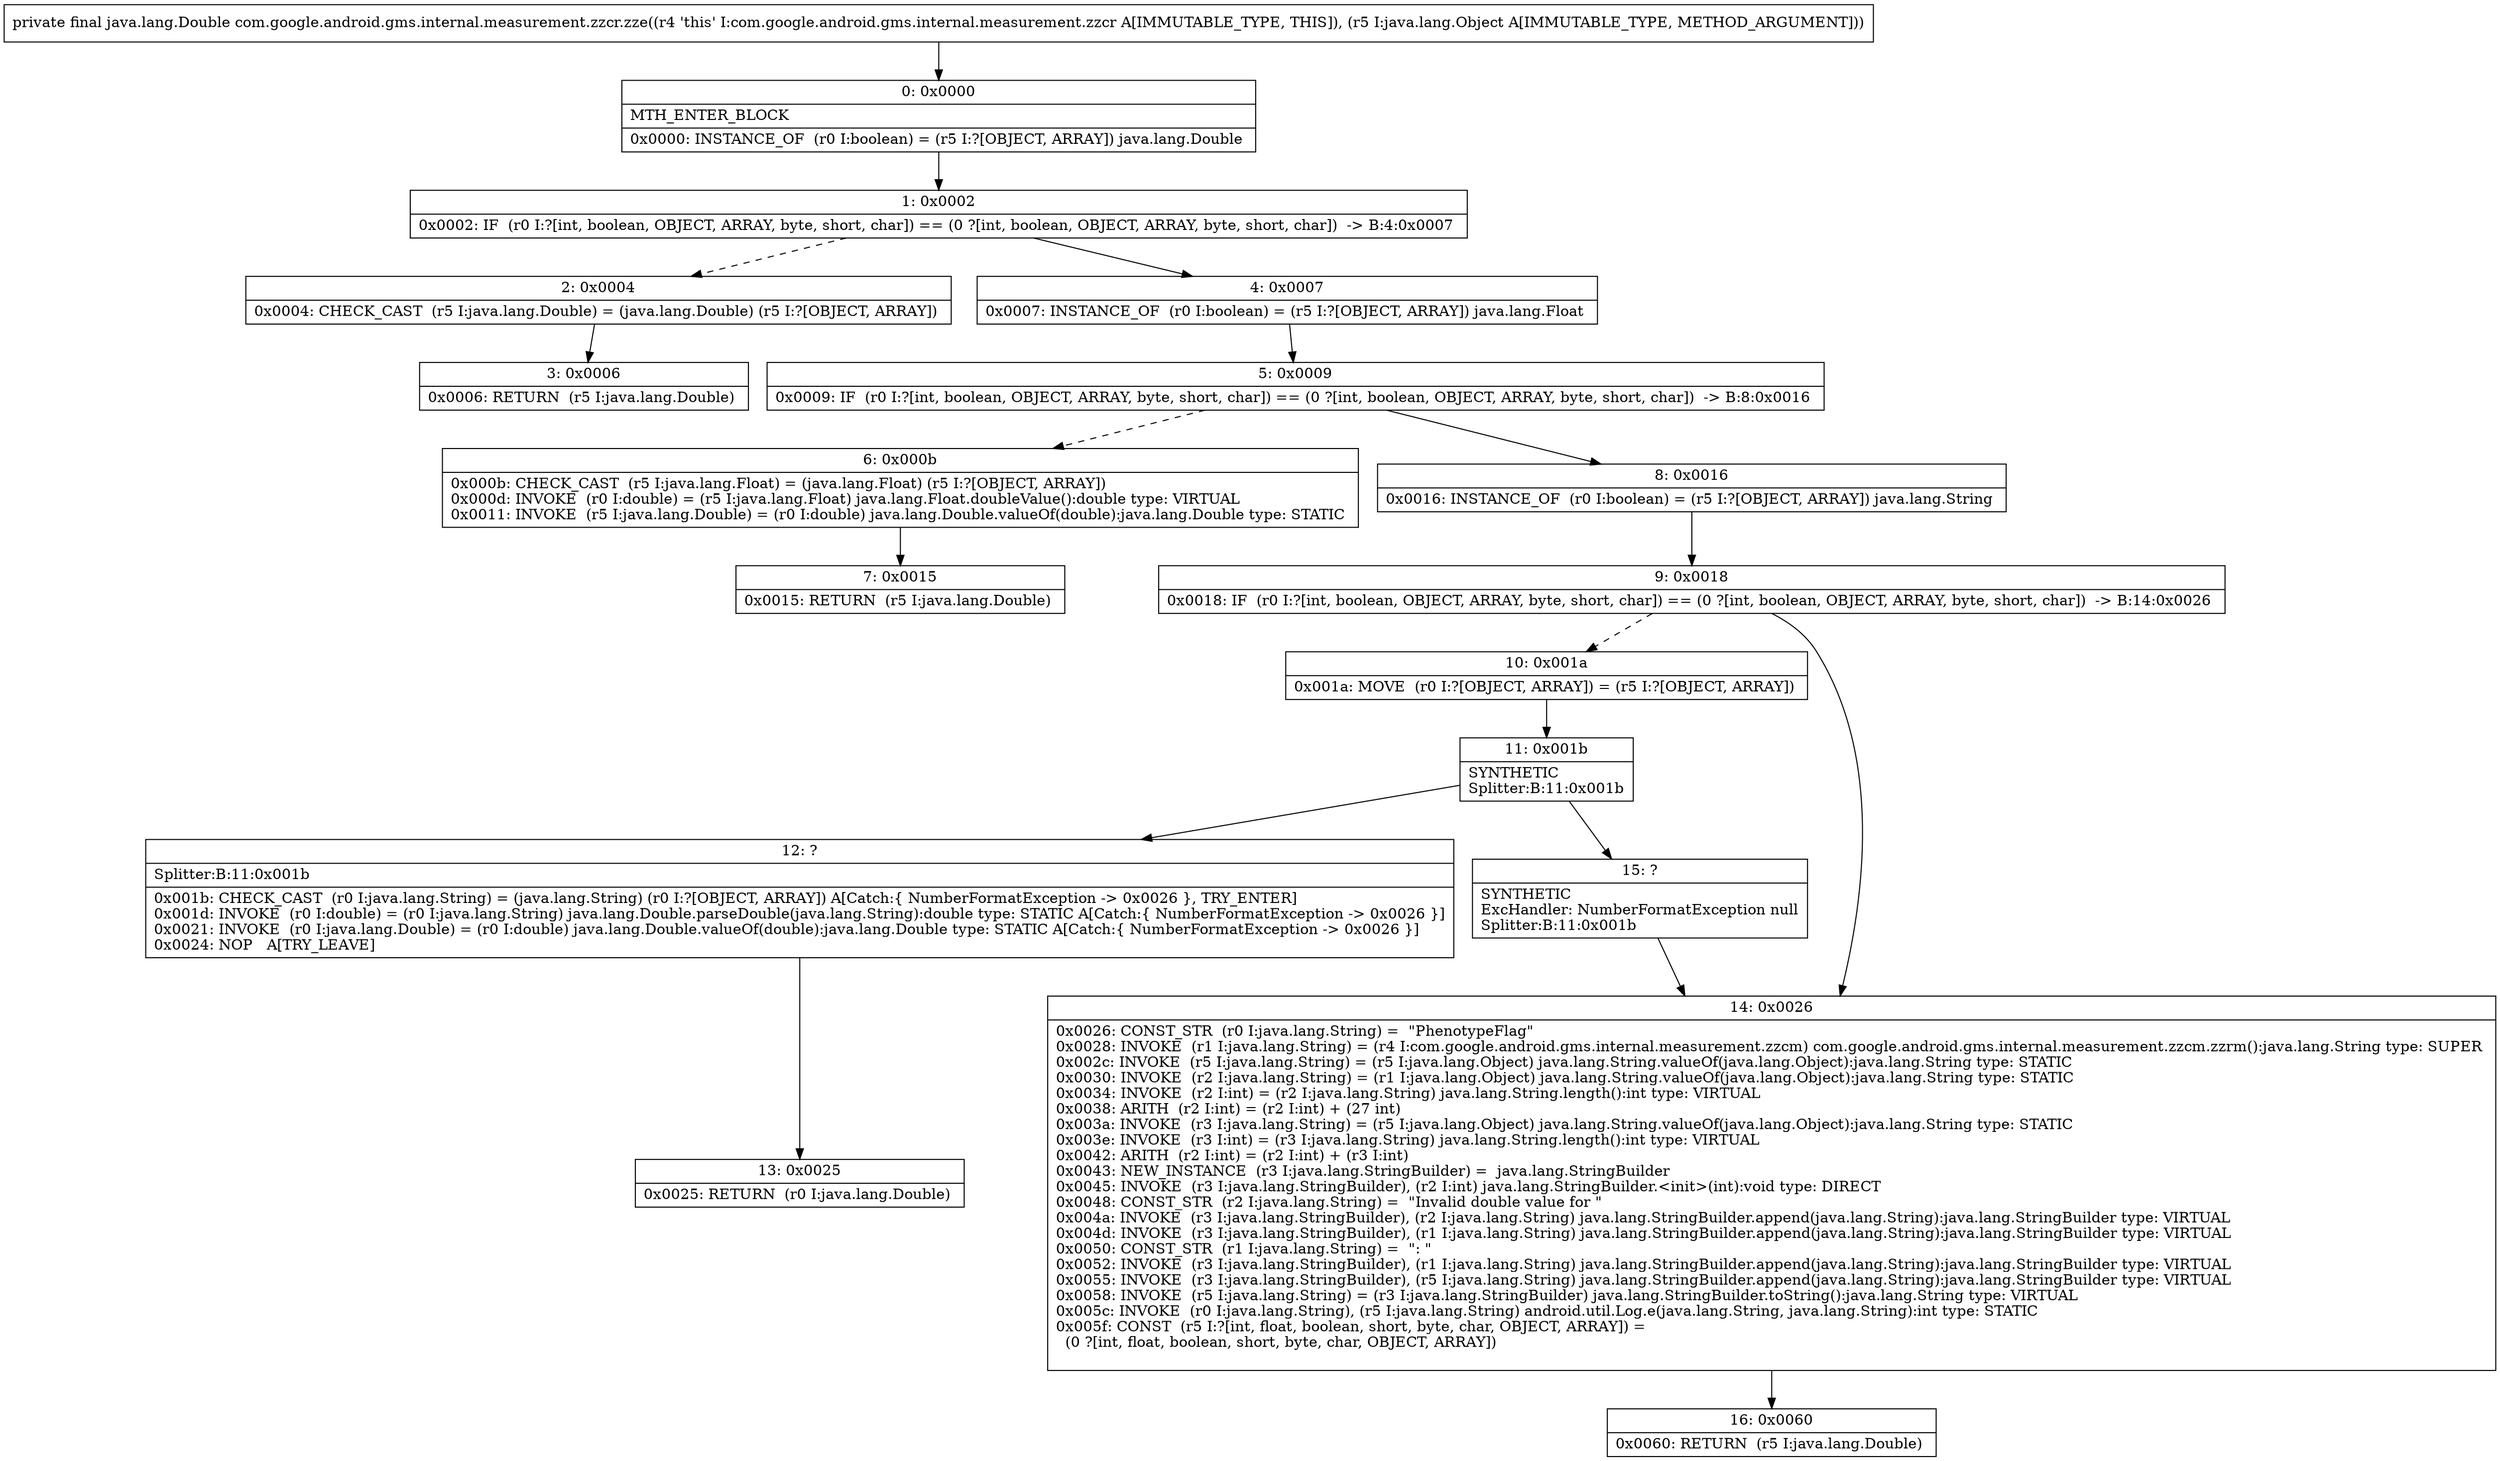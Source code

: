 digraph "CFG forcom.google.android.gms.internal.measurement.zzcr.zze(Ljava\/lang\/Object;)Ljava\/lang\/Double;" {
Node_0 [shape=record,label="{0\:\ 0x0000|MTH_ENTER_BLOCK\l|0x0000: INSTANCE_OF  (r0 I:boolean) = (r5 I:?[OBJECT, ARRAY]) java.lang.Double \l}"];
Node_1 [shape=record,label="{1\:\ 0x0002|0x0002: IF  (r0 I:?[int, boolean, OBJECT, ARRAY, byte, short, char]) == (0 ?[int, boolean, OBJECT, ARRAY, byte, short, char])  \-\> B:4:0x0007 \l}"];
Node_2 [shape=record,label="{2\:\ 0x0004|0x0004: CHECK_CAST  (r5 I:java.lang.Double) = (java.lang.Double) (r5 I:?[OBJECT, ARRAY]) \l}"];
Node_3 [shape=record,label="{3\:\ 0x0006|0x0006: RETURN  (r5 I:java.lang.Double) \l}"];
Node_4 [shape=record,label="{4\:\ 0x0007|0x0007: INSTANCE_OF  (r0 I:boolean) = (r5 I:?[OBJECT, ARRAY]) java.lang.Float \l}"];
Node_5 [shape=record,label="{5\:\ 0x0009|0x0009: IF  (r0 I:?[int, boolean, OBJECT, ARRAY, byte, short, char]) == (0 ?[int, boolean, OBJECT, ARRAY, byte, short, char])  \-\> B:8:0x0016 \l}"];
Node_6 [shape=record,label="{6\:\ 0x000b|0x000b: CHECK_CAST  (r5 I:java.lang.Float) = (java.lang.Float) (r5 I:?[OBJECT, ARRAY]) \l0x000d: INVOKE  (r0 I:double) = (r5 I:java.lang.Float) java.lang.Float.doubleValue():double type: VIRTUAL \l0x0011: INVOKE  (r5 I:java.lang.Double) = (r0 I:double) java.lang.Double.valueOf(double):java.lang.Double type: STATIC \l}"];
Node_7 [shape=record,label="{7\:\ 0x0015|0x0015: RETURN  (r5 I:java.lang.Double) \l}"];
Node_8 [shape=record,label="{8\:\ 0x0016|0x0016: INSTANCE_OF  (r0 I:boolean) = (r5 I:?[OBJECT, ARRAY]) java.lang.String \l}"];
Node_9 [shape=record,label="{9\:\ 0x0018|0x0018: IF  (r0 I:?[int, boolean, OBJECT, ARRAY, byte, short, char]) == (0 ?[int, boolean, OBJECT, ARRAY, byte, short, char])  \-\> B:14:0x0026 \l}"];
Node_10 [shape=record,label="{10\:\ 0x001a|0x001a: MOVE  (r0 I:?[OBJECT, ARRAY]) = (r5 I:?[OBJECT, ARRAY]) \l}"];
Node_11 [shape=record,label="{11\:\ 0x001b|SYNTHETIC\lSplitter:B:11:0x001b\l}"];
Node_12 [shape=record,label="{12\:\ ?|Splitter:B:11:0x001b\l|0x001b: CHECK_CAST  (r0 I:java.lang.String) = (java.lang.String) (r0 I:?[OBJECT, ARRAY]) A[Catch:\{ NumberFormatException \-\> 0x0026 \}, TRY_ENTER]\l0x001d: INVOKE  (r0 I:double) = (r0 I:java.lang.String) java.lang.Double.parseDouble(java.lang.String):double type: STATIC A[Catch:\{ NumberFormatException \-\> 0x0026 \}]\l0x0021: INVOKE  (r0 I:java.lang.Double) = (r0 I:double) java.lang.Double.valueOf(double):java.lang.Double type: STATIC A[Catch:\{ NumberFormatException \-\> 0x0026 \}]\l0x0024: NOP   A[TRY_LEAVE]\l}"];
Node_13 [shape=record,label="{13\:\ 0x0025|0x0025: RETURN  (r0 I:java.lang.Double) \l}"];
Node_14 [shape=record,label="{14\:\ 0x0026|0x0026: CONST_STR  (r0 I:java.lang.String) =  \"PhenotypeFlag\" \l0x0028: INVOKE  (r1 I:java.lang.String) = (r4 I:com.google.android.gms.internal.measurement.zzcm) com.google.android.gms.internal.measurement.zzcm.zzrm():java.lang.String type: SUPER \l0x002c: INVOKE  (r5 I:java.lang.String) = (r5 I:java.lang.Object) java.lang.String.valueOf(java.lang.Object):java.lang.String type: STATIC \l0x0030: INVOKE  (r2 I:java.lang.String) = (r1 I:java.lang.Object) java.lang.String.valueOf(java.lang.Object):java.lang.String type: STATIC \l0x0034: INVOKE  (r2 I:int) = (r2 I:java.lang.String) java.lang.String.length():int type: VIRTUAL \l0x0038: ARITH  (r2 I:int) = (r2 I:int) + (27 int) \l0x003a: INVOKE  (r3 I:java.lang.String) = (r5 I:java.lang.Object) java.lang.String.valueOf(java.lang.Object):java.lang.String type: STATIC \l0x003e: INVOKE  (r3 I:int) = (r3 I:java.lang.String) java.lang.String.length():int type: VIRTUAL \l0x0042: ARITH  (r2 I:int) = (r2 I:int) + (r3 I:int) \l0x0043: NEW_INSTANCE  (r3 I:java.lang.StringBuilder) =  java.lang.StringBuilder \l0x0045: INVOKE  (r3 I:java.lang.StringBuilder), (r2 I:int) java.lang.StringBuilder.\<init\>(int):void type: DIRECT \l0x0048: CONST_STR  (r2 I:java.lang.String) =  \"Invalid double value for \" \l0x004a: INVOKE  (r3 I:java.lang.StringBuilder), (r2 I:java.lang.String) java.lang.StringBuilder.append(java.lang.String):java.lang.StringBuilder type: VIRTUAL \l0x004d: INVOKE  (r3 I:java.lang.StringBuilder), (r1 I:java.lang.String) java.lang.StringBuilder.append(java.lang.String):java.lang.StringBuilder type: VIRTUAL \l0x0050: CONST_STR  (r1 I:java.lang.String) =  \": \" \l0x0052: INVOKE  (r3 I:java.lang.StringBuilder), (r1 I:java.lang.String) java.lang.StringBuilder.append(java.lang.String):java.lang.StringBuilder type: VIRTUAL \l0x0055: INVOKE  (r3 I:java.lang.StringBuilder), (r5 I:java.lang.String) java.lang.StringBuilder.append(java.lang.String):java.lang.StringBuilder type: VIRTUAL \l0x0058: INVOKE  (r5 I:java.lang.String) = (r3 I:java.lang.StringBuilder) java.lang.StringBuilder.toString():java.lang.String type: VIRTUAL \l0x005c: INVOKE  (r0 I:java.lang.String), (r5 I:java.lang.String) android.util.Log.e(java.lang.String, java.lang.String):int type: STATIC \l0x005f: CONST  (r5 I:?[int, float, boolean, short, byte, char, OBJECT, ARRAY]) = \l  (0 ?[int, float, boolean, short, byte, char, OBJECT, ARRAY])\l \l}"];
Node_15 [shape=record,label="{15\:\ ?|SYNTHETIC\lExcHandler: NumberFormatException null\lSplitter:B:11:0x001b\l}"];
Node_16 [shape=record,label="{16\:\ 0x0060|0x0060: RETURN  (r5 I:java.lang.Double) \l}"];
MethodNode[shape=record,label="{private final java.lang.Double com.google.android.gms.internal.measurement.zzcr.zze((r4 'this' I:com.google.android.gms.internal.measurement.zzcr A[IMMUTABLE_TYPE, THIS]), (r5 I:java.lang.Object A[IMMUTABLE_TYPE, METHOD_ARGUMENT])) }"];
MethodNode -> Node_0;
Node_0 -> Node_1;
Node_1 -> Node_2[style=dashed];
Node_1 -> Node_4;
Node_2 -> Node_3;
Node_4 -> Node_5;
Node_5 -> Node_6[style=dashed];
Node_5 -> Node_8;
Node_6 -> Node_7;
Node_8 -> Node_9;
Node_9 -> Node_10[style=dashed];
Node_9 -> Node_14;
Node_10 -> Node_11;
Node_11 -> Node_12;
Node_11 -> Node_15;
Node_12 -> Node_13;
Node_14 -> Node_16;
Node_15 -> Node_14;
}

